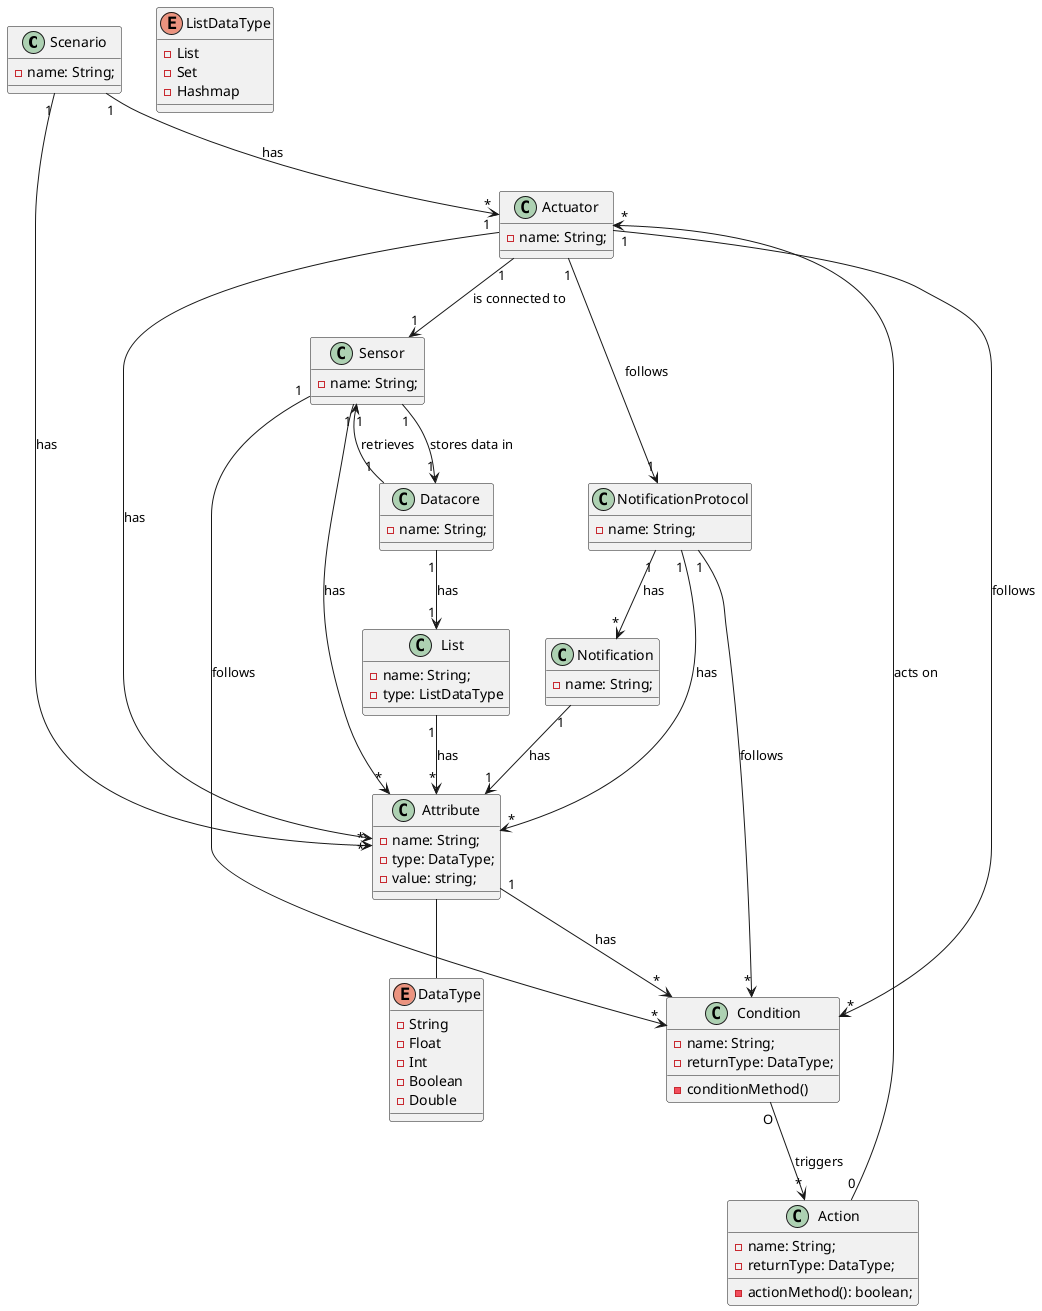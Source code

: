 @startuml
' A action e que informa o Actuator, nada do Sensor
'
class Scenario{
    - name: String;
}

class Actuator{
   - name: String;
}

class Action{
   - name: String;
   - returnType: DataType;
   - actionMethod(): boolean;
}

class Sensor {
   - name: String;
}

class Datacore {
   - name: String;
}

class NotificationProtocol {
   - name: String;
}

class Condition{
   - name: String;
   - returnType: DataType;
   - conditionMethod()
}

class Notification{
   - name: String;
}

class Attribute {
    - name: String;
    - type: DataType;
    - value: string;
    
}

class List{
  - name: String;
  - type: ListDataType
}

enum DataType{
  - String
  - Float
  - Int 
  - Boolean 
  - Double
}
enum ListDataType{
  - List
  - Set 
  - Hashmap
}

Scenario "1" --> "*" Actuator: has
Scenario "1" --> "*" Attribute: has

Actuator "1" --> "1" Sensor : is connected to
Actuator "1" --> "*" Condition : follows
Actuator "1" --> "1" NotificationProtocol : follows
Actuator "1" --> "*" Attribute : has

Sensor "1" --> "1" Datacore : stores data in
Sensor "1" --> "*" Attribute : has
Sensor "1" --> "*" Condition: follows

Datacore "1" --> "1" Sensor : retrieves
Datacore "1" --> "1" List : has

NotificationProtocol "1" --> "*" Notification: has
NotificationProtocol "1" --> "*" Attribute : has
NotificationProtocol "1" --> "*" Condition : follows

Notification "1" --> "1" Attribute : has

Condition "O" --> "*" Action : triggers
' Action -- DataType

Attribute "1" --> "*" Condition : has
Attribute -- DataType

' List -- ListDataType
List "1" --> "*" Attribute : has

Action "0" --> "*" Actuator : acts on

' Condition -- DataType

@enduml
